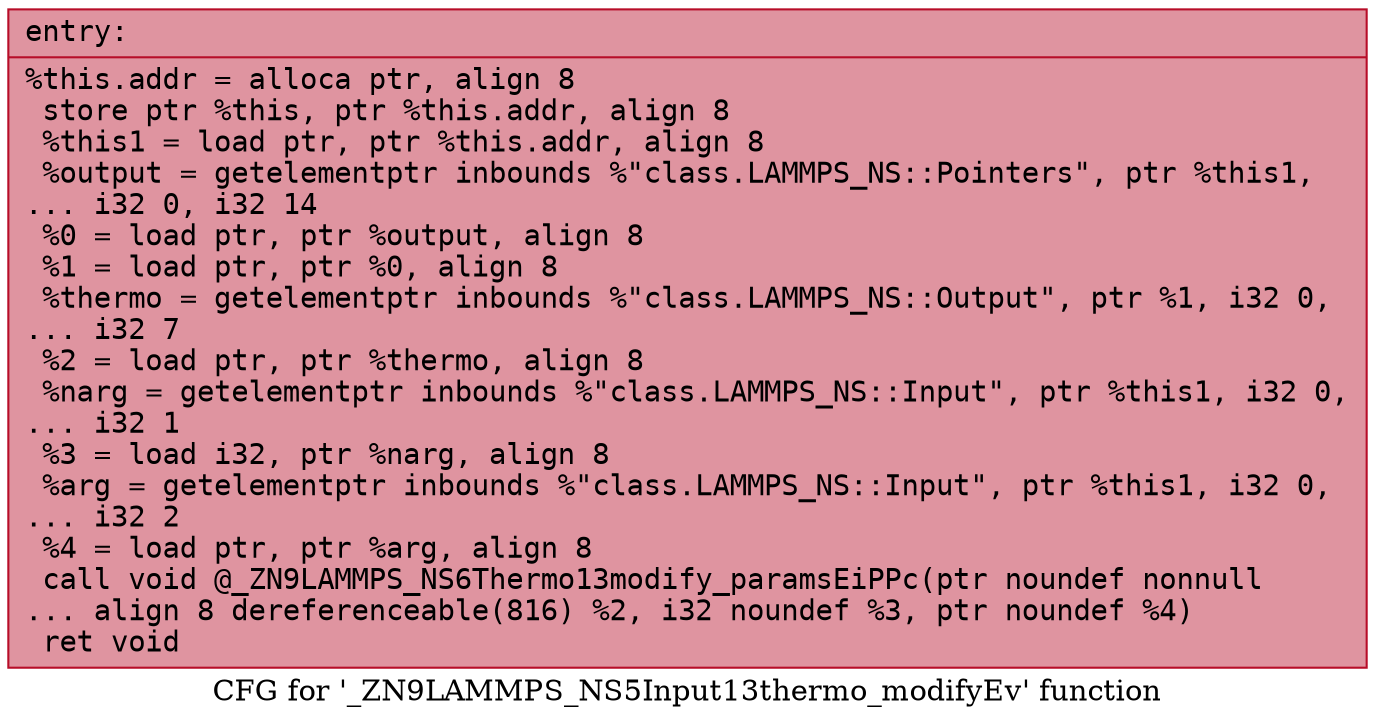digraph "CFG for '_ZN9LAMMPS_NS5Input13thermo_modifyEv' function" {
	label="CFG for '_ZN9LAMMPS_NS5Input13thermo_modifyEv' function";

	Node0x562873773c40 [shape=record,color="#b70d28ff", style=filled, fillcolor="#b70d2870" fontname="Courier",label="{entry:\l|  %this.addr = alloca ptr, align 8\l  store ptr %this, ptr %this.addr, align 8\l  %this1 = load ptr, ptr %this.addr, align 8\l  %output = getelementptr inbounds %\"class.LAMMPS_NS::Pointers\", ptr %this1,\l... i32 0, i32 14\l  %0 = load ptr, ptr %output, align 8\l  %1 = load ptr, ptr %0, align 8\l  %thermo = getelementptr inbounds %\"class.LAMMPS_NS::Output\", ptr %1, i32 0,\l... i32 7\l  %2 = load ptr, ptr %thermo, align 8\l  %narg = getelementptr inbounds %\"class.LAMMPS_NS::Input\", ptr %this1, i32 0,\l... i32 1\l  %3 = load i32, ptr %narg, align 8\l  %arg = getelementptr inbounds %\"class.LAMMPS_NS::Input\", ptr %this1, i32 0,\l... i32 2\l  %4 = load ptr, ptr %arg, align 8\l  call void @_ZN9LAMMPS_NS6Thermo13modify_paramsEiPPc(ptr noundef nonnull\l... align 8 dereferenceable(816) %2, i32 noundef %3, ptr noundef %4)\l  ret void\l}"];
}
